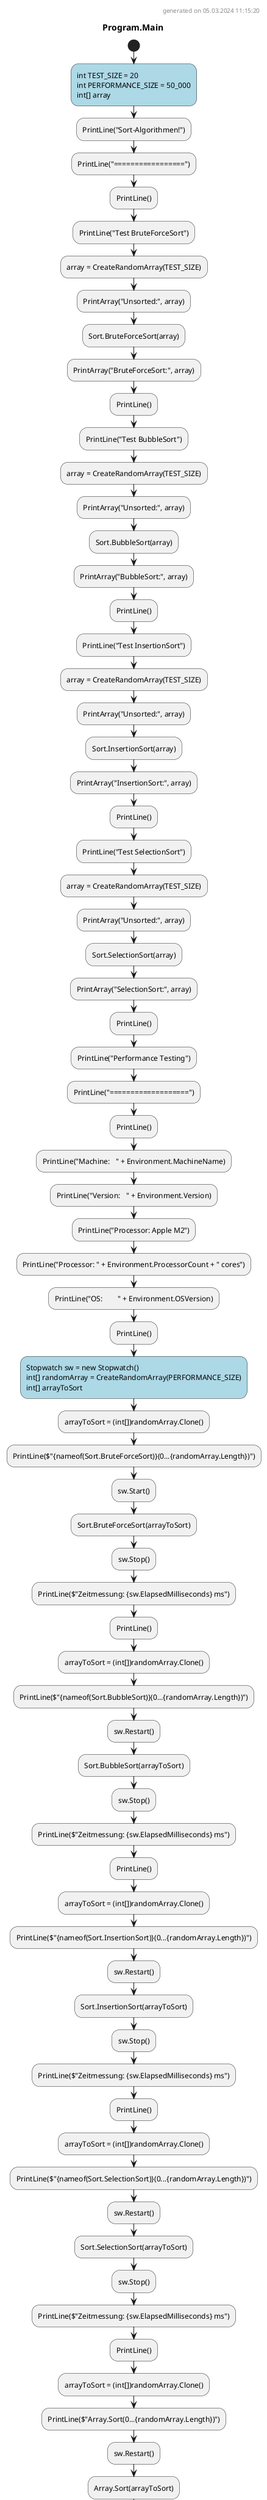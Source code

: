 @startuml Program.Main
header
generated on 05.03.2024 11:15:20
end header
title Program.Main
start
#LightBlue:int TEST_SIZE = 20
int PERFORMANCE_SIZE = 50_000
int[] array;
:PrintLine("Sort-Algorithmen!");
:PrintLine("=================");
:PrintLine();
:PrintLine("Test BruteForceSort");
:array = CreateRandomArray(TEST_SIZE);
:PrintArray("Unsorted:", array);
:Sort.BruteForceSort(array);
:PrintArray("BruteForceSort:", array);
:PrintLine();
:PrintLine("Test BubbleSort");
:array = CreateRandomArray(TEST_SIZE);
:PrintArray("Unsorted:", array);
:Sort.BubbleSort(array);
:PrintArray("BubbleSort:", array);
:PrintLine();
:PrintLine("Test InsertionSort");
:array = CreateRandomArray(TEST_SIZE);
:PrintArray("Unsorted:", array);
:Sort.InsertionSort(array);
:PrintArray("InsertionSort:", array);
:PrintLine();
:PrintLine("Test SelectionSort");
:array = CreateRandomArray(TEST_SIZE);
:PrintArray("Unsorted:", array);
:Sort.SelectionSort(array);
:PrintArray("SelectionSort:", array);
:PrintLine();
:PrintLine("Performance Testing");
:PrintLine("===================");
:PrintLine();
:PrintLine("Machine:   " + Environment.MachineName);
:PrintLine("Version:   " + Environment.Version);
:PrintLine("Processor: Apple M2");
:PrintLine("Processor: " + Environment.ProcessorCount + " cores");
:PrintLine("OS:        " + Environment.OSVersion);
:PrintLine();
#LightBlue:Stopwatch sw = new Stopwatch()
int[] randomArray = CreateRandomArray(PERFORMANCE_SIZE)
int[] arrayToSort;
:arrayToSort = (int[])randomArray.Clone();
:PrintLine($"{nameof(Sort.BruteForceSort)}(0...{randomArray.Length})");
:sw.Start();
:Sort.BruteForceSort(arrayToSort);
:sw.Stop();
:PrintLine($"Zeitmessung: {sw.ElapsedMilliseconds} ms");
:PrintLine();
:arrayToSort = (int[])randomArray.Clone();
:PrintLine($"{nameof(Sort.BubbleSort)}(0...{randomArray.Length})");
:sw.Restart();
:Sort.BubbleSort(arrayToSort);
:sw.Stop();
:PrintLine($"Zeitmessung: {sw.ElapsedMilliseconds} ms");
:PrintLine();
:arrayToSort = (int[])randomArray.Clone();
:PrintLine($"{nameof(Sort.InsertionSort)}(0...{randomArray.Length})");
:sw.Restart();
:Sort.InsertionSort(arrayToSort);
:sw.Stop();
:PrintLine($"Zeitmessung: {sw.ElapsedMilliseconds} ms");
:PrintLine();
:arrayToSort = (int[])randomArray.Clone();
:PrintLine($"{nameof(Sort.SelectionSort)}(0...{randomArray.Length})");
:sw.Restart();
:Sort.SelectionSort(arrayToSort);
:sw.Stop();
:PrintLine($"Zeitmessung: {sw.ElapsedMilliseconds} ms");
:PrintLine();
:arrayToSort = (int[])randomArray.Clone();
:PrintLine($"Array.Sort(0...{randomArray.Length})");
:sw.Restart();
:Array.Sort(arrayToSort);
:sw.Stop();
:PrintLine($"Zeitmessung: {sw.ElapsedMilliseconds} ms");
:PrintLine();
:PrintLine("Exit with ENTER...");
:ReadLine();
footer
generated with the DiagramCreator by Prof.Gehrer
end footer
stop
@enduml
